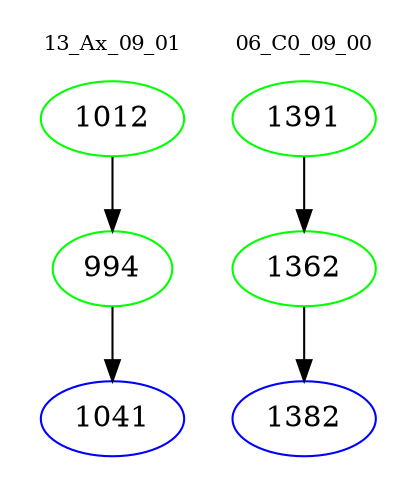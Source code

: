 digraph{
subgraph cluster_0 {
color = white
label = "13_Ax_09_01";
fontsize=10;
T0_1012 [label="1012", color="green"]
T0_1012 -> T0_994 [color="black"]
T0_994 [label="994", color="green"]
T0_994 -> T0_1041 [color="black"]
T0_1041 [label="1041", color="blue"]
}
subgraph cluster_1 {
color = white
label = "06_C0_09_00";
fontsize=10;
T1_1391 [label="1391", color="green"]
T1_1391 -> T1_1362 [color="black"]
T1_1362 [label="1362", color="green"]
T1_1362 -> T1_1382 [color="black"]
T1_1382 [label="1382", color="blue"]
}
}
